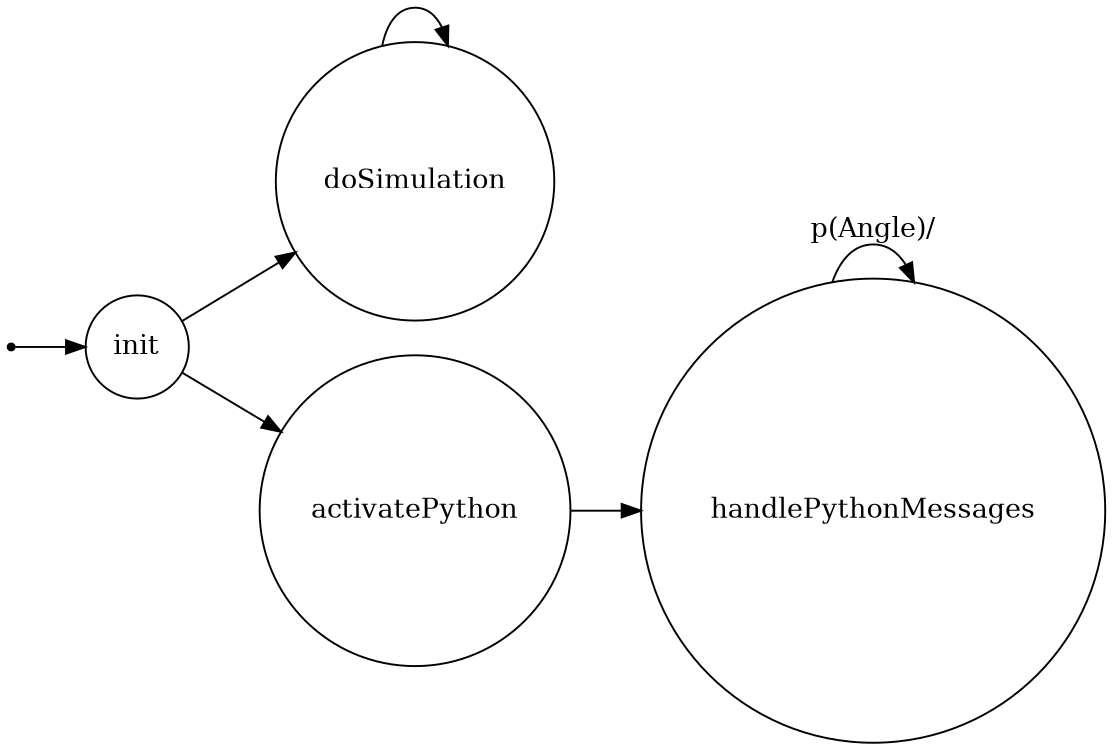 /*
*
* A GraphViz DOT FSM description 
* Please use a GraphViz visualizer (like http://www.webgraphviz.com)
* 
* Generated by AM,NC,RM
*  
*/
 
digraph finite_state_machine {
  	rankdir=LR;
  	size="8,5"
  	node [shape = point]; iniziale;
  	node [shape = doublecircle]; 
  	node [shape = circle];
  	iniziale -> init [label = ""];
  	
  	
  	init -> doSimulation [ label = ""];
  	init -> activatePython [ label = ""];
  	
  	activatePython -> handlePythonMessages [ label = ""];
  	
  	handlePythonMessages -> handlePythonMessages [ label = "p(Angle)/"];
  	
  	doSimulation -> doSimulation [ label = ""];
}